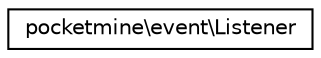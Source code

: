 digraph "Graphical Class Hierarchy"
{
 // INTERACTIVE_SVG=YES
 // LATEX_PDF_SIZE
  edge [fontname="Helvetica",fontsize="10",labelfontname="Helvetica",labelfontsize="10"];
  node [fontname="Helvetica",fontsize="10",shape=record];
  rankdir="LR";
  Node0 [label="pocketmine\\event\\Listener",height=0.2,width=0.4,color="black", fillcolor="white", style="filled",URL="$d2/d5e/interfacepocketmine_1_1event_1_1_listener.html",tooltip=" "];
}
